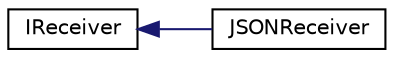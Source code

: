 digraph "Graphical Class Hierarchy"
{
  edge [fontname="Helvetica",fontsize="10",labelfontname="Helvetica",labelfontsize="10"];
  node [fontname="Helvetica",fontsize="10",shape=record];
  rankdir="LR";
  Node0 [label="IReceiver",height=0.2,width=0.4,color="black", fillcolor="white", style="filled",URL="$class_i_receiver.html"];
  Node0 -> Node1 [dir="back",color="midnightblue",fontsize="10",style="solid",fontname="Helvetica"];
  Node1 [label="JSONReceiver",height=0.2,width=0.4,color="black", fillcolor="white", style="filled",URL="$class_j_s_o_n_receiver.html"];
}
